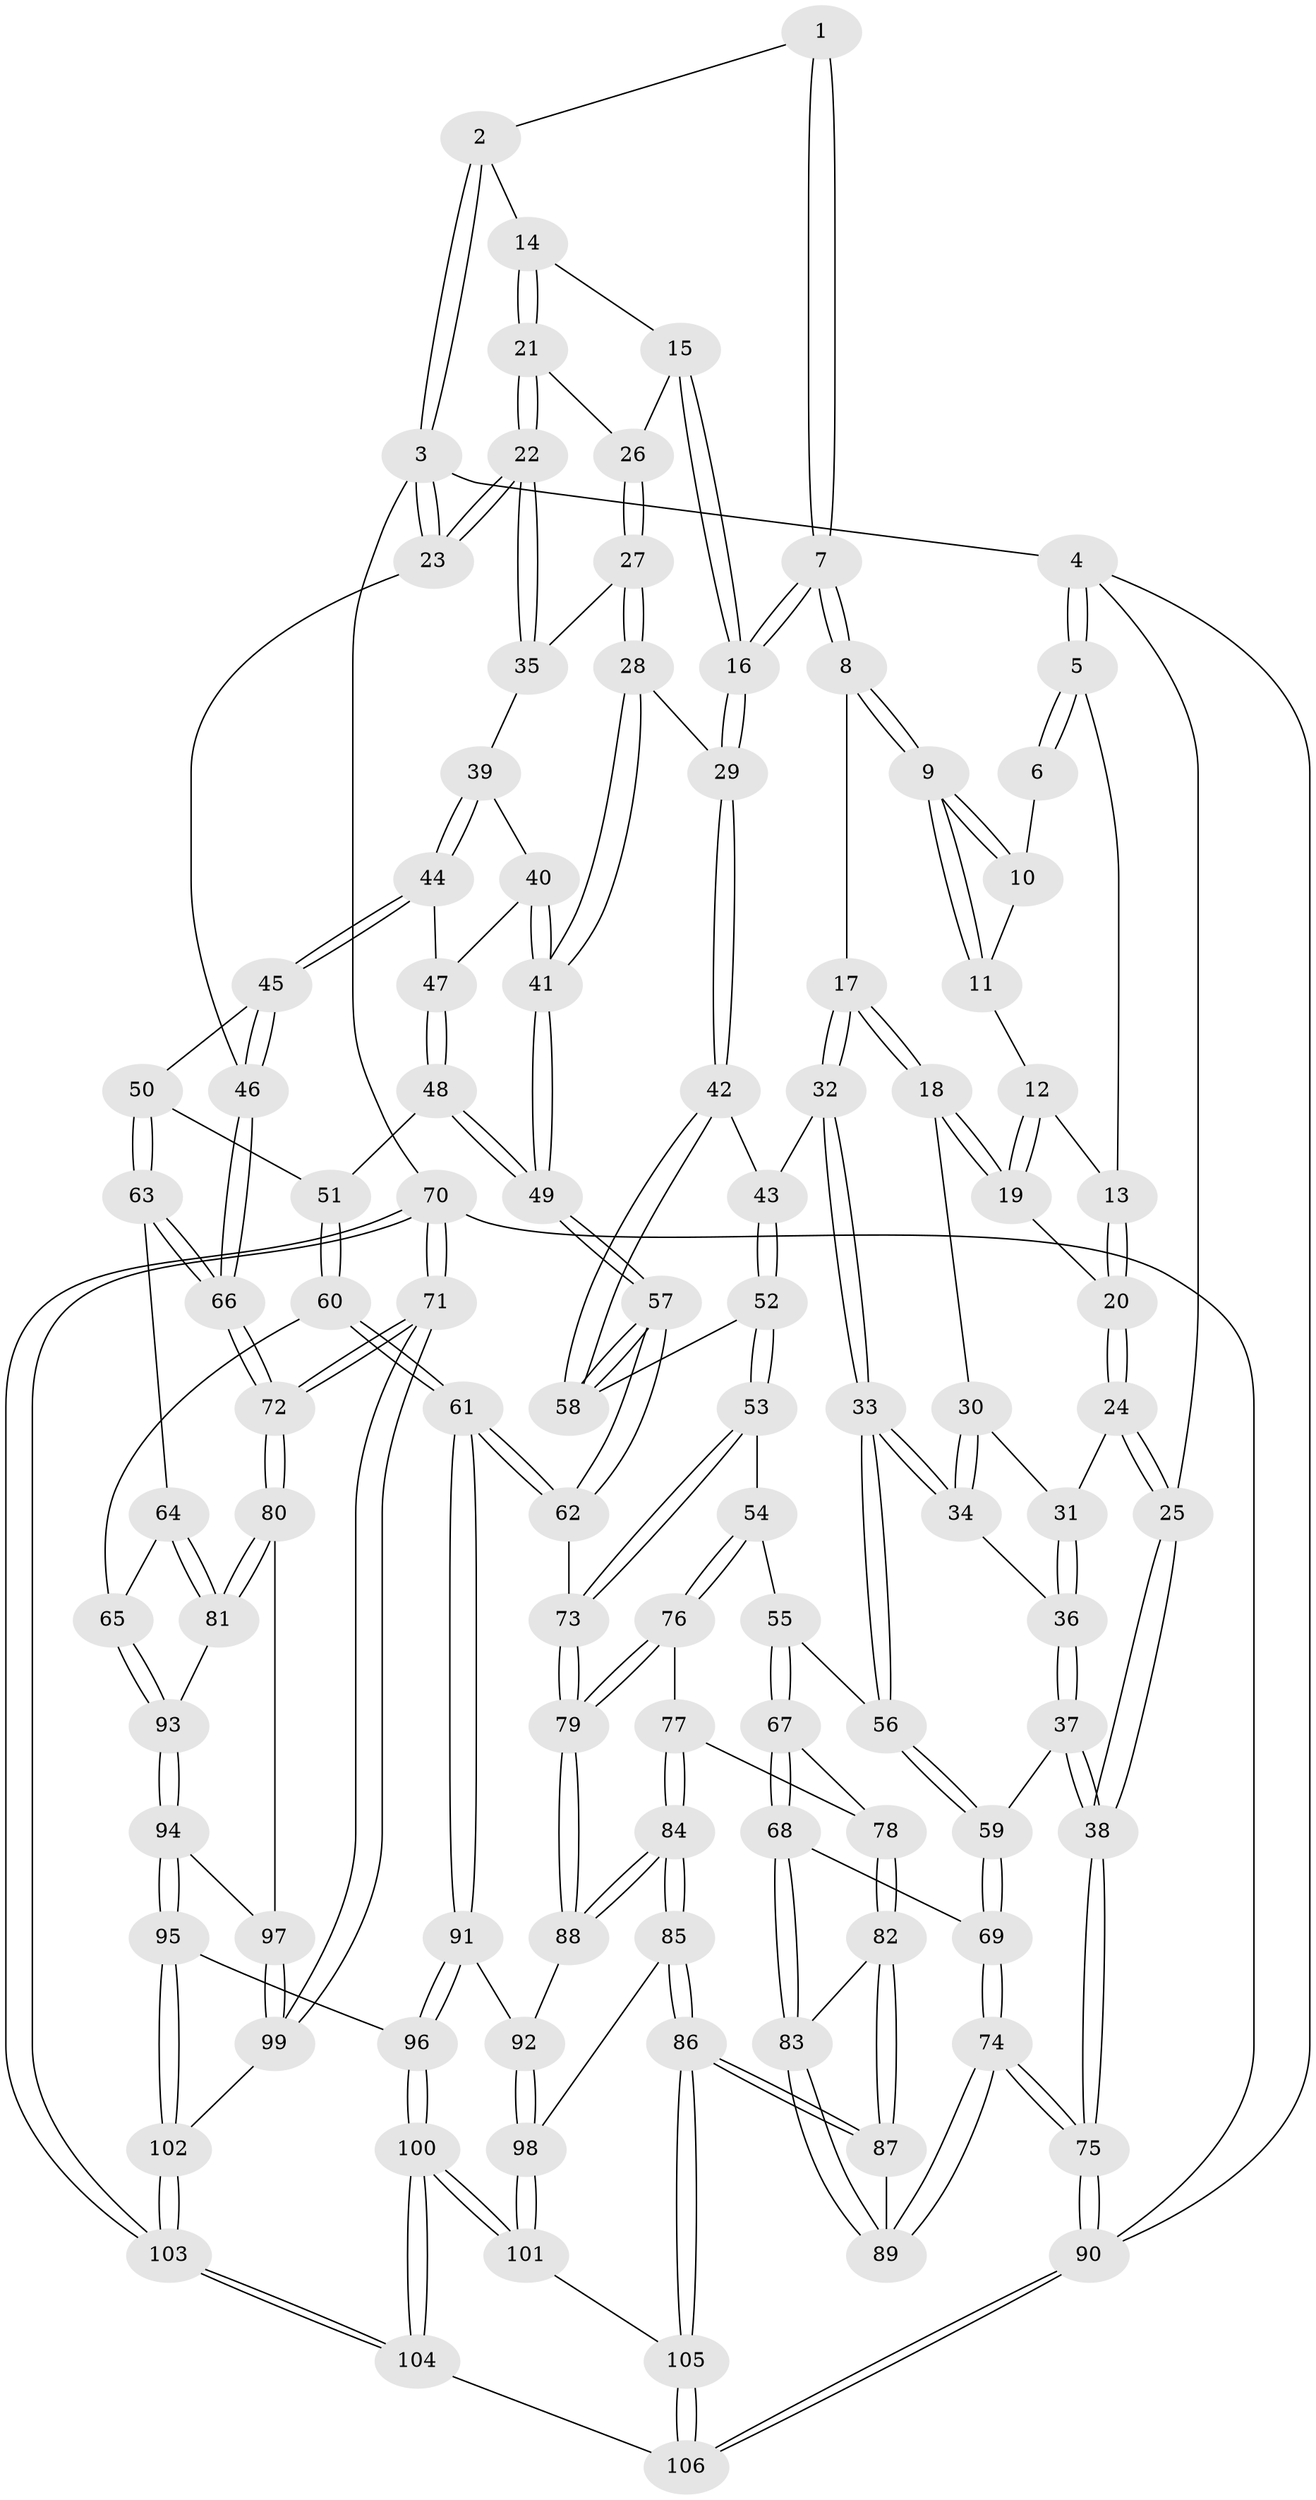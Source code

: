 // coarse degree distribution, {4: 0.47619047619047616, 10: 0.023809523809523808, 7: 0.023809523809523808, 3: 0.16666666666666666, 5: 0.19047619047619047, 2: 0.023809523809523808, 6: 0.09523809523809523}
// Generated by graph-tools (version 1.1) at 2025/21/03/04/25 18:21:33]
// undirected, 106 vertices, 262 edges
graph export_dot {
graph [start="1"]
  node [color=gray90,style=filled];
  1 [pos="+0.401666061728744+0"];
  2 [pos="+0.6109424182499079+0"];
  3 [pos="+1+0"];
  4 [pos="+0+0"];
  5 [pos="+0+0"];
  6 [pos="+0.21418528727737335+0"];
  7 [pos="+0.40749152265559085+0.23032649949948794"];
  8 [pos="+0.40282486113930355+0.23037188218038665"];
  9 [pos="+0.35091282189204015+0.1803150210029536"];
  10 [pos="+0.23337963044307145+0"];
  11 [pos="+0.2504727633494508+0.1364570235199963"];
  12 [pos="+0.21741687254986988+0.13780356593061802"];
  13 [pos="+0.1510870708838137+0.13735699210708077"];
  14 [pos="+0.6366761870077974+0.05248587550837345"];
  15 [pos="+0.6081319433600627+0.10529345880026166"];
  16 [pos="+0.4994668946027334+0.25571869093170996"];
  17 [pos="+0.372283130173393+0.2489123510632106"];
  18 [pos="+0.27861154680225336+0.25831347408755967"];
  19 [pos="+0.22995821963192012+0.23268199763446604"];
  20 [pos="+0.1480267740202054+0.19522354997817967"];
  21 [pos="+0.9437216348160192+0.1825747936322847"];
  22 [pos="+1+0.20015528163111274"];
  23 [pos="+1+0.20684537367029363"];
  24 [pos="+0.09192841686726598+0.2849250296328098"];
  25 [pos="+0+0.28323015710586513"];
  26 [pos="+0.7296941403605891+0.2304730662577009"];
  27 [pos="+0.6918055011398426+0.32070113903372943"];
  28 [pos="+0.5890625951959895+0.33037563122805336"];
  29 [pos="+0.5139736299378533+0.28499851367208123"];
  30 [pos="+0.23379438846598663+0.2853950621324049"];
  31 [pos="+0.1255919064501289+0.3147304086743049"];
  32 [pos="+0.28064961196534194+0.4038313793476402"];
  33 [pos="+0.2429976499886708+0.429458237972787"];
  34 [pos="+0.2177555747072347+0.4080963166097987"];
  35 [pos="+0.7291665864783126+0.326693483019648"];
  36 [pos="+0.14669077889201496+0.3682112164247795"];
  37 [pos="+0.04495049785688805+0.5098849555584568"];
  38 [pos="+0+0.48767842768604397"];
  39 [pos="+0.7513329984829662+0.36966882962192066"];
  40 [pos="+0.708701086685461+0.4234158895753774"];
  41 [pos="+0.629429055783217+0.41912600365710395"];
  42 [pos="+0.48031894205530934+0.3791104699904051"];
  43 [pos="+0.3257658107041864+0.42644453865675025"];
  44 [pos="+0.7717473740666302+0.4027144673899465"];
  45 [pos="+0.7952796591521949+0.41415264927358436"];
  46 [pos="+1+0.22295361613153247"];
  47 [pos="+0.7378999839909303+0.42950564142817127"];
  48 [pos="+0.7350730836352214+0.5004036247385982"];
  49 [pos="+0.6465212346903458+0.5039526784594373"];
  50 [pos="+0.8030408582087067+0.4967950225880082"];
  51 [pos="+0.7456319885167692+0.5036398667546804"];
  52 [pos="+0.4144689371512169+0.5061126662149837"];
  53 [pos="+0.40518075628252553+0.532615440112509"];
  54 [pos="+0.38221154064437646+0.5509995524878267"];
  55 [pos="+0.24424370747137086+0.4816961600806569"];
  56 [pos="+0.23777866977803294+0.4723714959123054"];
  57 [pos="+0.6096665851093906+0.5798040981959065"];
  58 [pos="+0.4653624378381748+0.434927020156004"];
  59 [pos="+0.0904122754180241+0.5352274998583243"];
  60 [pos="+0.7467589528656015+0.633204695512424"];
  61 [pos="+0.6556186006483506+0.6596328526030651"];
  62 [pos="+0.6081602023810125+0.5907023682250762"];
  63 [pos="+0.8455423145821195+0.521852566196372"];
  64 [pos="+0.8277601808451822+0.5920451649831946"];
  65 [pos="+0.7508972602566963+0.633278030022789"];
  66 [pos="+1+0.4251747593792943"];
  67 [pos="+0.23690575887205123+0.6135798389823287"];
  68 [pos="+0.20169312482917623+0.6253750485035655"];
  69 [pos="+0.12058621333443485+0.5932743007452373"];
  70 [pos="+1+1"];
  71 [pos="+1+0.8304898364162205"];
  72 [pos="+1+0.6683873474672313"];
  73 [pos="+0.5338964504006536+0.6042603107235829"];
  74 [pos="+0.023903690600076827+0.8557558725281139"];
  75 [pos="+0+1"];
  76 [pos="+0.36624110682839983+0.5952673690544839"];
  77 [pos="+0.3540957521457833+0.6051893808747316"];
  78 [pos="+0.2630355284782187+0.6218828512462977"];
  79 [pos="+0.4601940147700571+0.6988284027287927"];
  80 [pos="+0.9380665647091138+0.680878769731995"];
  81 [pos="+0.9058825286046471+0.6694777012560874"];
  82 [pos="+0.28378307188374285+0.7527893089088518"];
  83 [pos="+0.1993711161113963+0.6500960776912609"];
  84 [pos="+0.32286182044558764+0.8195480028764655"];
  85 [pos="+0.3217383110859519+0.8210671457861336"];
  86 [pos="+0.31019078622958635+0.8318631653253199"];
  87 [pos="+0.3082842953388515+0.8313089484445081"];
  88 [pos="+0.4602096615730828+0.7155217628582236"];
  89 [pos="+0.14172432987674788+0.8280877416938632"];
  90 [pos="+0+1"];
  91 [pos="+0.6468547580666674+0.7411912952534713"];
  92 [pos="+0.5414631820951219+0.7650587342621663"];
  93 [pos="+0.8101914499749441+0.7015280214658658"];
  94 [pos="+0.7920886794143521+0.7956778824830243"];
  95 [pos="+0.7354888902664592+0.8304489898280608"];
  96 [pos="+0.7016020399103848+0.8246051898029768"];
  97 [pos="+0.8421552278098252+0.7919530681440557"];
  98 [pos="+0.5168665163901077+0.8244219192641504"];
  99 [pos="+0.9123600655146744+0.8363521535179839"];
  100 [pos="+0.5571716406470698+1"];
  101 [pos="+0.5348067704854368+0.9872843376098619"];
  102 [pos="+0.8258749392799788+0.9527685595502738"];
  103 [pos="+0.9590768934618912+1"];
  104 [pos="+0.5679001245684291+1"];
  105 [pos="+0.31221405007317254+0.8364173161648993"];
  106 [pos="+0.2756478004740146+1"];
  1 -- 2;
  1 -- 7;
  1 -- 7;
  2 -- 3;
  2 -- 3;
  2 -- 14;
  3 -- 4;
  3 -- 23;
  3 -- 23;
  3 -- 70;
  4 -- 5;
  4 -- 5;
  4 -- 25;
  4 -- 90;
  5 -- 6;
  5 -- 6;
  5 -- 13;
  6 -- 10;
  7 -- 8;
  7 -- 8;
  7 -- 16;
  7 -- 16;
  8 -- 9;
  8 -- 9;
  8 -- 17;
  9 -- 10;
  9 -- 10;
  9 -- 11;
  9 -- 11;
  10 -- 11;
  11 -- 12;
  12 -- 13;
  12 -- 19;
  12 -- 19;
  13 -- 20;
  13 -- 20;
  14 -- 15;
  14 -- 21;
  14 -- 21;
  15 -- 16;
  15 -- 16;
  15 -- 26;
  16 -- 29;
  16 -- 29;
  17 -- 18;
  17 -- 18;
  17 -- 32;
  17 -- 32;
  18 -- 19;
  18 -- 19;
  18 -- 30;
  19 -- 20;
  20 -- 24;
  20 -- 24;
  21 -- 22;
  21 -- 22;
  21 -- 26;
  22 -- 23;
  22 -- 23;
  22 -- 35;
  22 -- 35;
  23 -- 46;
  24 -- 25;
  24 -- 25;
  24 -- 31;
  25 -- 38;
  25 -- 38;
  26 -- 27;
  26 -- 27;
  27 -- 28;
  27 -- 28;
  27 -- 35;
  28 -- 29;
  28 -- 41;
  28 -- 41;
  29 -- 42;
  29 -- 42;
  30 -- 31;
  30 -- 34;
  30 -- 34;
  31 -- 36;
  31 -- 36;
  32 -- 33;
  32 -- 33;
  32 -- 43;
  33 -- 34;
  33 -- 34;
  33 -- 56;
  33 -- 56;
  34 -- 36;
  35 -- 39;
  36 -- 37;
  36 -- 37;
  37 -- 38;
  37 -- 38;
  37 -- 59;
  38 -- 75;
  38 -- 75;
  39 -- 40;
  39 -- 44;
  39 -- 44;
  40 -- 41;
  40 -- 41;
  40 -- 47;
  41 -- 49;
  41 -- 49;
  42 -- 43;
  42 -- 58;
  42 -- 58;
  43 -- 52;
  43 -- 52;
  44 -- 45;
  44 -- 45;
  44 -- 47;
  45 -- 46;
  45 -- 46;
  45 -- 50;
  46 -- 66;
  46 -- 66;
  47 -- 48;
  47 -- 48;
  48 -- 49;
  48 -- 49;
  48 -- 51;
  49 -- 57;
  49 -- 57;
  50 -- 51;
  50 -- 63;
  50 -- 63;
  51 -- 60;
  51 -- 60;
  52 -- 53;
  52 -- 53;
  52 -- 58;
  53 -- 54;
  53 -- 73;
  53 -- 73;
  54 -- 55;
  54 -- 76;
  54 -- 76;
  55 -- 56;
  55 -- 67;
  55 -- 67;
  56 -- 59;
  56 -- 59;
  57 -- 58;
  57 -- 58;
  57 -- 62;
  57 -- 62;
  59 -- 69;
  59 -- 69;
  60 -- 61;
  60 -- 61;
  60 -- 65;
  61 -- 62;
  61 -- 62;
  61 -- 91;
  61 -- 91;
  62 -- 73;
  63 -- 64;
  63 -- 66;
  63 -- 66;
  64 -- 65;
  64 -- 81;
  64 -- 81;
  65 -- 93;
  65 -- 93;
  66 -- 72;
  66 -- 72;
  67 -- 68;
  67 -- 68;
  67 -- 78;
  68 -- 69;
  68 -- 83;
  68 -- 83;
  69 -- 74;
  69 -- 74;
  70 -- 71;
  70 -- 71;
  70 -- 103;
  70 -- 103;
  70 -- 90;
  71 -- 72;
  71 -- 72;
  71 -- 99;
  71 -- 99;
  72 -- 80;
  72 -- 80;
  73 -- 79;
  73 -- 79;
  74 -- 75;
  74 -- 75;
  74 -- 89;
  74 -- 89;
  75 -- 90;
  75 -- 90;
  76 -- 77;
  76 -- 79;
  76 -- 79;
  77 -- 78;
  77 -- 84;
  77 -- 84;
  78 -- 82;
  78 -- 82;
  79 -- 88;
  79 -- 88;
  80 -- 81;
  80 -- 81;
  80 -- 97;
  81 -- 93;
  82 -- 83;
  82 -- 87;
  82 -- 87;
  83 -- 89;
  83 -- 89;
  84 -- 85;
  84 -- 85;
  84 -- 88;
  84 -- 88;
  85 -- 86;
  85 -- 86;
  85 -- 98;
  86 -- 87;
  86 -- 87;
  86 -- 105;
  86 -- 105;
  87 -- 89;
  88 -- 92;
  90 -- 106;
  90 -- 106;
  91 -- 92;
  91 -- 96;
  91 -- 96;
  92 -- 98;
  92 -- 98;
  93 -- 94;
  93 -- 94;
  94 -- 95;
  94 -- 95;
  94 -- 97;
  95 -- 96;
  95 -- 102;
  95 -- 102;
  96 -- 100;
  96 -- 100;
  97 -- 99;
  97 -- 99;
  98 -- 101;
  98 -- 101;
  99 -- 102;
  100 -- 101;
  100 -- 101;
  100 -- 104;
  100 -- 104;
  101 -- 105;
  102 -- 103;
  102 -- 103;
  103 -- 104;
  103 -- 104;
  104 -- 106;
  105 -- 106;
  105 -- 106;
}
